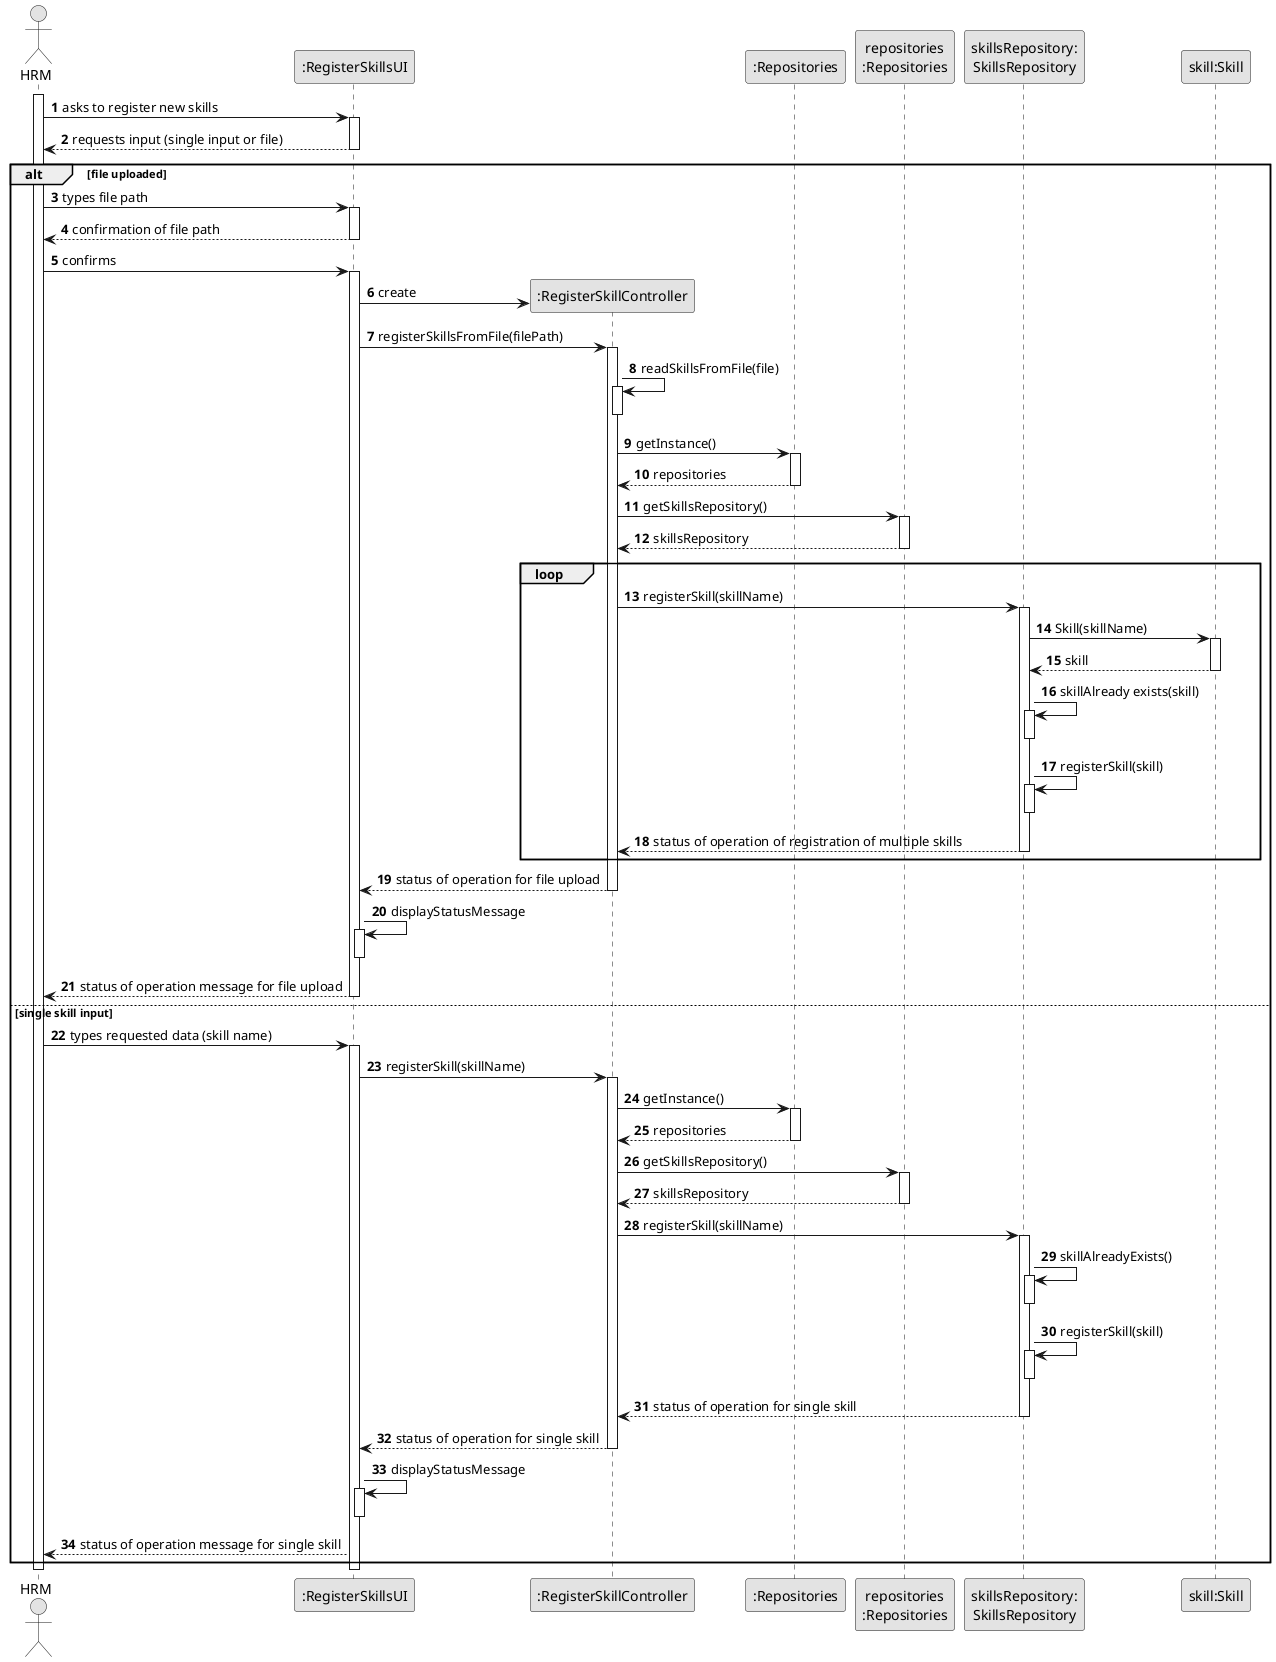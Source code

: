 @startuml
skinparam monochrome true
skinparam packageStyle rectangle
skinparam shadowing false

autonumber

'hide footbox
actor "HRM" as ADM
participant ":RegisterSkillsUI" as UI
participant ":RegisterSkillController" as CTRL
participant ":Repositories" as RepositorySingleton
participant "repositories\n:Repositories" as PLAT
participant "skillsRepository:\nSkillsRepository" as skillsRepository
participant "skill:Skill" as skill


activate ADM

    ADM -> UI : asks to register new skills
    activate UI
    UI --> ADM : requests input (single input or file)
    deactivate UI



    ' Branch for handling file upload
    alt file uploaded



            ADM -> UI : types file path
            activate UI



            UI --> ADM : confirmation of file path
            deactivate UI

            ADM -> UI : confirms
            activate UI

            UI -> CTRL** : create
        UI -> CTRL : registerSkillsFromFile(filePath)
        activate CTRL

        CTRL -> CTRL : readSkillsFromFile(file)
                activate CTRL
                deactivate CTRL

        CTRL -> RepositorySingleton : getInstance()
        activate RepositorySingleton

        RepositorySingleton --> CTRL: repositories
        deactivate RepositorySingleton

        CTRL -> PLAT : getSkillsRepository()
        activate PLAT

        PLAT --> CTRL: skillsRepository
        deactivate PLAT

        loop

        CTRL -> skillsRepository : registerSkill(skillName)
        activate skillsRepository

        "skillsRepository" -> skill : Skill(skillName)
        activate skill
        "skillsRepository" <-- skill : skill
        deactivate skill

        skillsRepository -> skillsRepository : skillAlready exists(skill)
        activate skillsRepository
        deactivate skillsRepository


        skillsRepository -> skillsRepository : registerSkill(skill)
        activate skillsRepository
        deactivate skillsRepository
        skillsRepository --> CTRL : status of operation of registration of multiple skills
        deactivate skillsRepository

        end

        CTRL --> UI : status of operation for file upload
        deactivate CTRL
        UI -> UI : displayStatusMessage
        activate UI
        deactivate UI

        UI --> ADM : status of operation message for file upload
        deactivate UI
    else single skill input

        ADM -> UI : types requested data (skill name)
            activate UI


        UI -> CTRL : registerSkill(skillName)


        activate CTRL

        CTRL -> RepositorySingleton : getInstance()
        activate RepositorySingleton

        RepositorySingleton --> CTRL: repositories
        deactivate RepositorySingleton

        CTRL -> PLAT : getSkillsRepository()
        activate PLAT

        PLAT --> CTRL: skillsRepository
        deactivate PLAT

        CTRL -> skillsRepository : registerSkill(skillName)
        activate skillsRepository

        skillsRepository -> skillsRepository : skillAlreadyExists()
        activate skillsRepository
        deactivate skillsRepository
        skillsRepository -> skillsRepository : registerSkill(skill)
        activate skillsRepository
        deactivate skillsRepository
        skillsRepository --> CTRL : status of operation for single skill
        deactivate skillsRepository

        CTRL --> UI : status of operation for single skill
        deactivate CTRL

        UI -> UI : displayStatusMessage
        activate UI
        deactivate UI

        UI --> ADM : status of operation message for single skill
    end

    deactivate UI

deactivate ADM

@enduml

